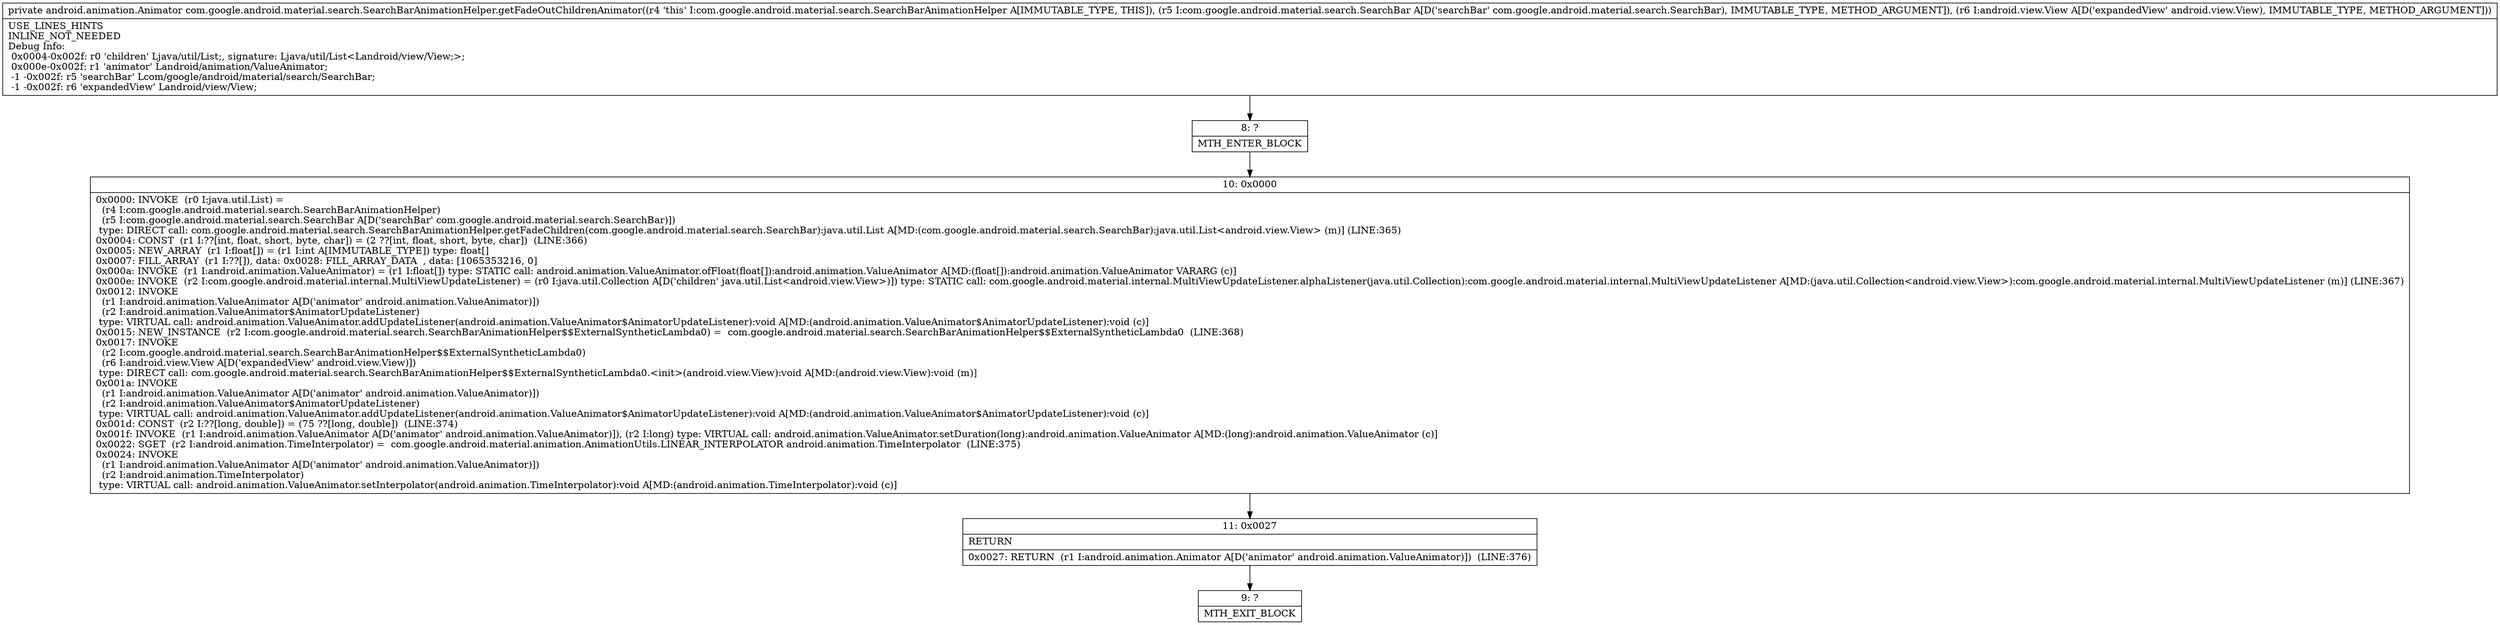 digraph "CFG forcom.google.android.material.search.SearchBarAnimationHelper.getFadeOutChildrenAnimator(Lcom\/google\/android\/material\/search\/SearchBar;Landroid\/view\/View;)Landroid\/animation\/Animator;" {
Node_8 [shape=record,label="{8\:\ ?|MTH_ENTER_BLOCK\l}"];
Node_10 [shape=record,label="{10\:\ 0x0000|0x0000: INVOKE  (r0 I:java.util.List) = \l  (r4 I:com.google.android.material.search.SearchBarAnimationHelper)\l  (r5 I:com.google.android.material.search.SearchBar A[D('searchBar' com.google.android.material.search.SearchBar)])\l type: DIRECT call: com.google.android.material.search.SearchBarAnimationHelper.getFadeChildren(com.google.android.material.search.SearchBar):java.util.List A[MD:(com.google.android.material.search.SearchBar):java.util.List\<android.view.View\> (m)] (LINE:365)\l0x0004: CONST  (r1 I:??[int, float, short, byte, char]) = (2 ??[int, float, short, byte, char])  (LINE:366)\l0x0005: NEW_ARRAY  (r1 I:float[]) = (r1 I:int A[IMMUTABLE_TYPE]) type: float[] \l0x0007: FILL_ARRAY  (r1 I:??[]), data: 0x0028: FILL_ARRAY_DATA  , data: [1065353216, 0] \l0x000a: INVOKE  (r1 I:android.animation.ValueAnimator) = (r1 I:float[]) type: STATIC call: android.animation.ValueAnimator.ofFloat(float[]):android.animation.ValueAnimator A[MD:(float[]):android.animation.ValueAnimator VARARG (c)]\l0x000e: INVOKE  (r2 I:com.google.android.material.internal.MultiViewUpdateListener) = (r0 I:java.util.Collection A[D('children' java.util.List\<android.view.View\>)]) type: STATIC call: com.google.android.material.internal.MultiViewUpdateListener.alphaListener(java.util.Collection):com.google.android.material.internal.MultiViewUpdateListener A[MD:(java.util.Collection\<android.view.View\>):com.google.android.material.internal.MultiViewUpdateListener (m)] (LINE:367)\l0x0012: INVOKE  \l  (r1 I:android.animation.ValueAnimator A[D('animator' android.animation.ValueAnimator)])\l  (r2 I:android.animation.ValueAnimator$AnimatorUpdateListener)\l type: VIRTUAL call: android.animation.ValueAnimator.addUpdateListener(android.animation.ValueAnimator$AnimatorUpdateListener):void A[MD:(android.animation.ValueAnimator$AnimatorUpdateListener):void (c)]\l0x0015: NEW_INSTANCE  (r2 I:com.google.android.material.search.SearchBarAnimationHelper$$ExternalSyntheticLambda0) =  com.google.android.material.search.SearchBarAnimationHelper$$ExternalSyntheticLambda0  (LINE:368)\l0x0017: INVOKE  \l  (r2 I:com.google.android.material.search.SearchBarAnimationHelper$$ExternalSyntheticLambda0)\l  (r6 I:android.view.View A[D('expandedView' android.view.View)])\l type: DIRECT call: com.google.android.material.search.SearchBarAnimationHelper$$ExternalSyntheticLambda0.\<init\>(android.view.View):void A[MD:(android.view.View):void (m)]\l0x001a: INVOKE  \l  (r1 I:android.animation.ValueAnimator A[D('animator' android.animation.ValueAnimator)])\l  (r2 I:android.animation.ValueAnimator$AnimatorUpdateListener)\l type: VIRTUAL call: android.animation.ValueAnimator.addUpdateListener(android.animation.ValueAnimator$AnimatorUpdateListener):void A[MD:(android.animation.ValueAnimator$AnimatorUpdateListener):void (c)]\l0x001d: CONST  (r2 I:??[long, double]) = (75 ??[long, double])  (LINE:374)\l0x001f: INVOKE  (r1 I:android.animation.ValueAnimator A[D('animator' android.animation.ValueAnimator)]), (r2 I:long) type: VIRTUAL call: android.animation.ValueAnimator.setDuration(long):android.animation.ValueAnimator A[MD:(long):android.animation.ValueAnimator (c)]\l0x0022: SGET  (r2 I:android.animation.TimeInterpolator) =  com.google.android.material.animation.AnimationUtils.LINEAR_INTERPOLATOR android.animation.TimeInterpolator  (LINE:375)\l0x0024: INVOKE  \l  (r1 I:android.animation.ValueAnimator A[D('animator' android.animation.ValueAnimator)])\l  (r2 I:android.animation.TimeInterpolator)\l type: VIRTUAL call: android.animation.ValueAnimator.setInterpolator(android.animation.TimeInterpolator):void A[MD:(android.animation.TimeInterpolator):void (c)]\l}"];
Node_11 [shape=record,label="{11\:\ 0x0027|RETURN\l|0x0027: RETURN  (r1 I:android.animation.Animator A[D('animator' android.animation.ValueAnimator)])  (LINE:376)\l}"];
Node_9 [shape=record,label="{9\:\ ?|MTH_EXIT_BLOCK\l}"];
MethodNode[shape=record,label="{private android.animation.Animator com.google.android.material.search.SearchBarAnimationHelper.getFadeOutChildrenAnimator((r4 'this' I:com.google.android.material.search.SearchBarAnimationHelper A[IMMUTABLE_TYPE, THIS]), (r5 I:com.google.android.material.search.SearchBar A[D('searchBar' com.google.android.material.search.SearchBar), IMMUTABLE_TYPE, METHOD_ARGUMENT]), (r6 I:android.view.View A[D('expandedView' android.view.View), IMMUTABLE_TYPE, METHOD_ARGUMENT]))  | USE_LINES_HINTS\lINLINE_NOT_NEEDED\lDebug Info:\l  0x0004\-0x002f: r0 'children' Ljava\/util\/List;, signature: Ljava\/util\/List\<Landroid\/view\/View;\>;\l  0x000e\-0x002f: r1 'animator' Landroid\/animation\/ValueAnimator;\l  \-1 \-0x002f: r5 'searchBar' Lcom\/google\/android\/material\/search\/SearchBar;\l  \-1 \-0x002f: r6 'expandedView' Landroid\/view\/View;\l}"];
MethodNode -> Node_8;Node_8 -> Node_10;
Node_10 -> Node_11;
Node_11 -> Node_9;
}

